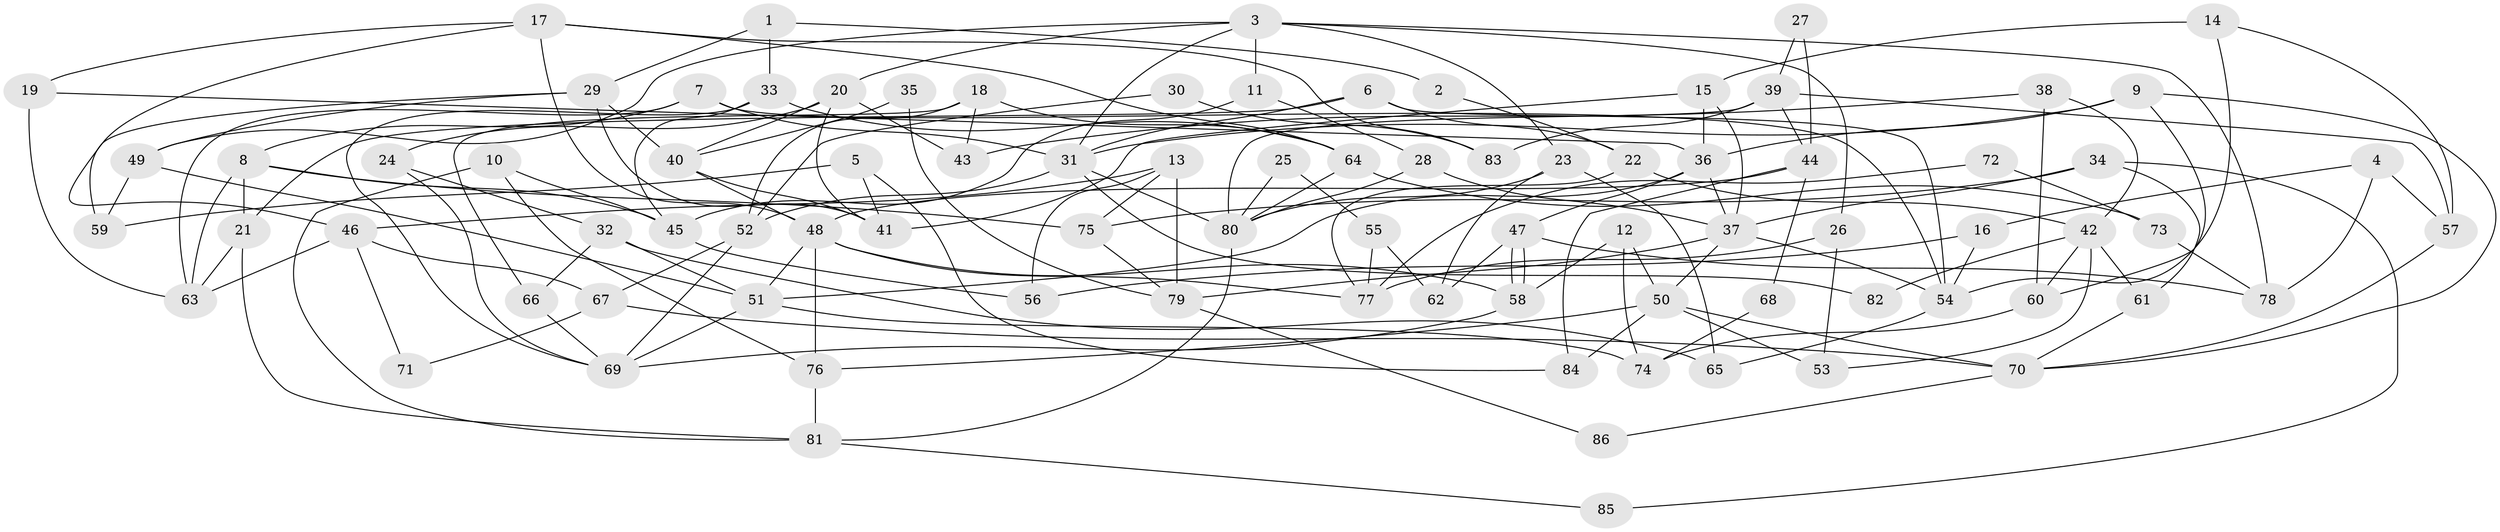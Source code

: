 // Generated by graph-tools (version 1.1) at 2025/50/03/09/25 03:50:04]
// undirected, 86 vertices, 172 edges
graph export_dot {
graph [start="1"]
  node [color=gray90,style=filled];
  1;
  2;
  3;
  4;
  5;
  6;
  7;
  8;
  9;
  10;
  11;
  12;
  13;
  14;
  15;
  16;
  17;
  18;
  19;
  20;
  21;
  22;
  23;
  24;
  25;
  26;
  27;
  28;
  29;
  30;
  31;
  32;
  33;
  34;
  35;
  36;
  37;
  38;
  39;
  40;
  41;
  42;
  43;
  44;
  45;
  46;
  47;
  48;
  49;
  50;
  51;
  52;
  53;
  54;
  55;
  56;
  57;
  58;
  59;
  60;
  61;
  62;
  63;
  64;
  65;
  66;
  67;
  68;
  69;
  70;
  71;
  72;
  73;
  74;
  75;
  76;
  77;
  78;
  79;
  80;
  81;
  82;
  83;
  84;
  85;
  86;
  1 -- 33;
  1 -- 29;
  1 -- 2;
  2 -- 22;
  3 -- 23;
  3 -- 78;
  3 -- 11;
  3 -- 20;
  3 -- 26;
  3 -- 31;
  3 -- 49;
  4 -- 16;
  4 -- 57;
  4 -- 78;
  5 -- 41;
  5 -- 59;
  5 -- 84;
  6 -- 31;
  6 -- 21;
  6 -- 22;
  6 -- 54;
  7 -- 31;
  7 -- 54;
  7 -- 8;
  7 -- 63;
  8 -- 63;
  8 -- 21;
  8 -- 45;
  8 -- 75;
  9 -- 36;
  9 -- 70;
  9 -- 31;
  9 -- 60;
  10 -- 76;
  10 -- 45;
  10 -- 81;
  11 -- 45;
  11 -- 28;
  12 -- 50;
  12 -- 58;
  12 -- 74;
  13 -- 46;
  13 -- 75;
  13 -- 56;
  13 -- 79;
  14 -- 54;
  14 -- 57;
  14 -- 15;
  15 -- 36;
  15 -- 37;
  15 -- 41;
  16 -- 56;
  16 -- 54;
  17 -- 19;
  17 -- 48;
  17 -- 46;
  17 -- 64;
  17 -- 83;
  18 -- 64;
  18 -- 52;
  18 -- 43;
  18 -- 66;
  19 -- 63;
  19 -- 36;
  20 -- 41;
  20 -- 24;
  20 -- 40;
  20 -- 43;
  21 -- 81;
  21 -- 63;
  22 -- 42;
  22 -- 77;
  23 -- 65;
  23 -- 80;
  23 -- 62;
  24 -- 69;
  24 -- 32;
  25 -- 55;
  25 -- 80;
  26 -- 77;
  26 -- 53;
  27 -- 44;
  27 -- 39;
  28 -- 37;
  28 -- 80;
  29 -- 41;
  29 -- 40;
  29 -- 49;
  29 -- 59;
  30 -- 83;
  30 -- 52;
  31 -- 52;
  31 -- 80;
  31 -- 82;
  32 -- 51;
  32 -- 65;
  32 -- 66;
  33 -- 64;
  33 -- 69;
  33 -- 45;
  34 -- 75;
  34 -- 61;
  34 -- 37;
  34 -- 85;
  35 -- 79;
  35 -- 40;
  36 -- 51;
  36 -- 37;
  36 -- 47;
  37 -- 50;
  37 -- 54;
  37 -- 79;
  38 -- 42;
  38 -- 43;
  38 -- 60;
  39 -- 80;
  39 -- 44;
  39 -- 57;
  39 -- 83;
  40 -- 48;
  40 -- 41;
  42 -- 53;
  42 -- 60;
  42 -- 61;
  42 -- 82;
  44 -- 84;
  44 -- 48;
  44 -- 68;
  45 -- 56;
  46 -- 63;
  46 -- 67;
  46 -- 71;
  47 -- 58;
  47 -- 58;
  47 -- 62;
  47 -- 78;
  48 -- 58;
  48 -- 51;
  48 -- 76;
  48 -- 77;
  49 -- 51;
  49 -- 59;
  50 -- 76;
  50 -- 53;
  50 -- 70;
  50 -- 84;
  51 -- 74;
  51 -- 69;
  52 -- 69;
  52 -- 67;
  54 -- 65;
  55 -- 62;
  55 -- 77;
  57 -- 70;
  58 -- 69;
  60 -- 74;
  61 -- 70;
  64 -- 80;
  64 -- 73;
  66 -- 69;
  67 -- 70;
  67 -- 71;
  68 -- 74;
  70 -- 86;
  72 -- 77;
  72 -- 73;
  73 -- 78;
  75 -- 79;
  76 -- 81;
  79 -- 86;
  80 -- 81;
  81 -- 85;
}
